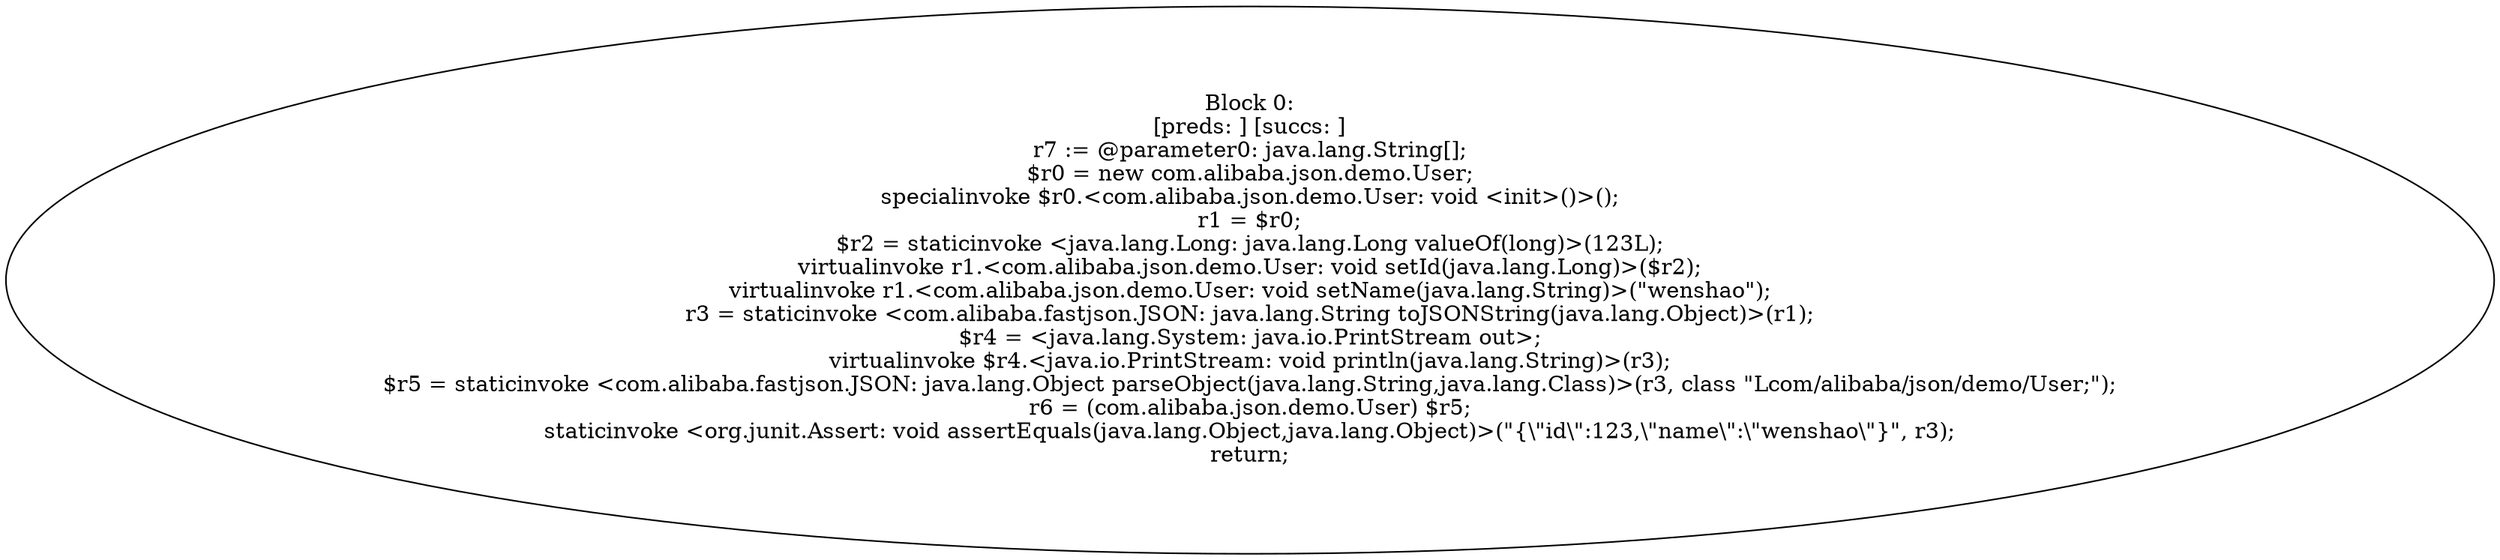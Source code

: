 digraph "unitGraph" {
    "Block 0:
[preds: ] [succs: ]
r7 := @parameter0: java.lang.String[];
$r0 = new com.alibaba.json.demo.User;
specialinvoke $r0.<com.alibaba.json.demo.User: void <init>()>();
r1 = $r0;
$r2 = staticinvoke <java.lang.Long: java.lang.Long valueOf(long)>(123L);
virtualinvoke r1.<com.alibaba.json.demo.User: void setId(java.lang.Long)>($r2);
virtualinvoke r1.<com.alibaba.json.demo.User: void setName(java.lang.String)>(\"wenshao\");
r3 = staticinvoke <com.alibaba.fastjson.JSON: java.lang.String toJSONString(java.lang.Object)>(r1);
$r4 = <java.lang.System: java.io.PrintStream out>;
virtualinvoke $r4.<java.io.PrintStream: void println(java.lang.String)>(r3);
$r5 = staticinvoke <com.alibaba.fastjson.JSON: java.lang.Object parseObject(java.lang.String,java.lang.Class)>(r3, class \"Lcom/alibaba/json/demo/User;\");
r6 = (com.alibaba.json.demo.User) $r5;
staticinvoke <org.junit.Assert: void assertEquals(java.lang.Object,java.lang.Object)>(\"{\\\"id\\\":123,\\\"name\\\":\\\"wenshao\\\"}\", r3);
return;
"
}
